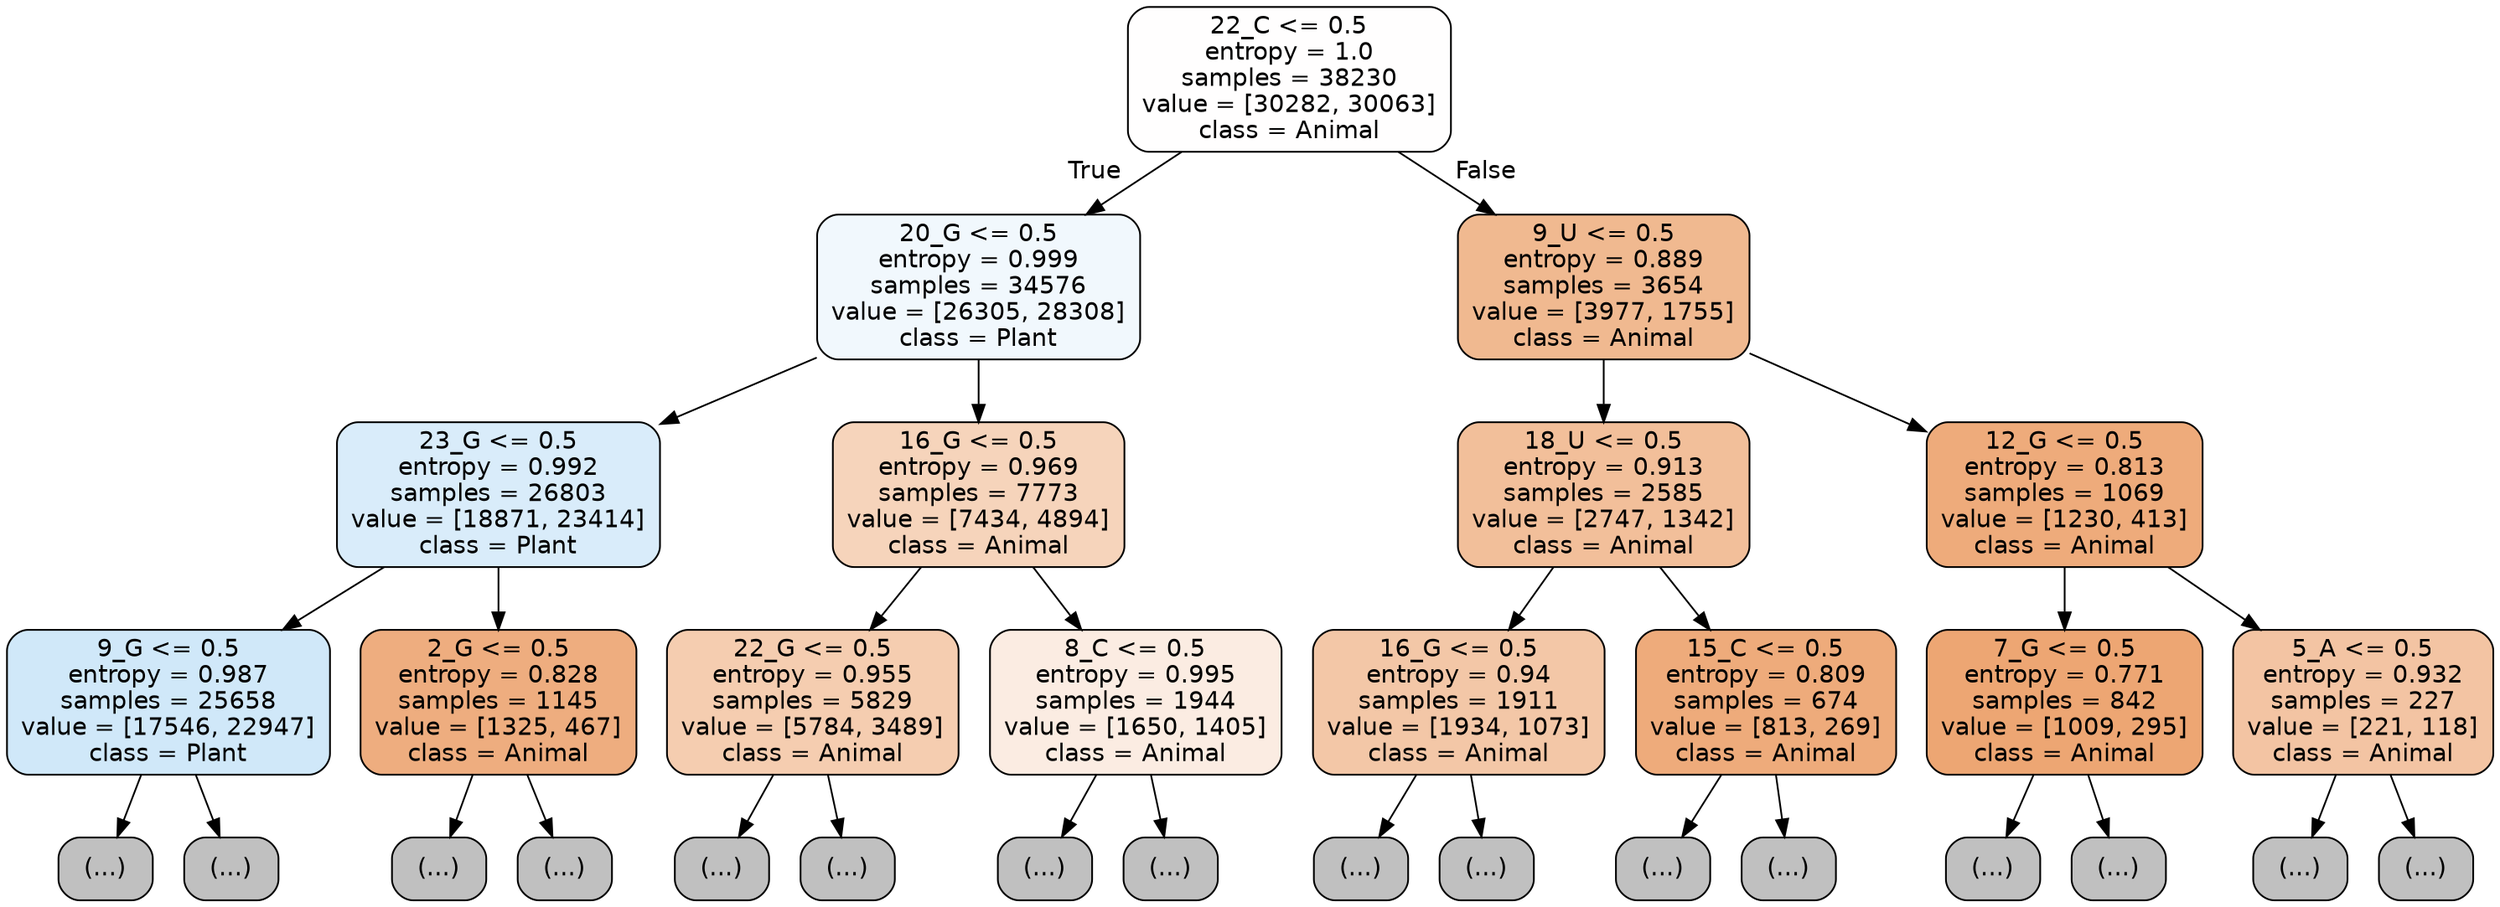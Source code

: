 digraph Tree {
node [shape=box, style="filled, rounded", color="black", fontname="helvetica"] ;
edge [fontname="helvetica"] ;
0 [label="22_C <= 0.5\nentropy = 1.0\nsamples = 38230\nvalue = [30282, 30063]\nclass = Animal", fillcolor="#fffefe"] ;
1 [label="20_G <= 0.5\nentropy = 0.999\nsamples = 34576\nvalue = [26305, 28308]\nclass = Plant", fillcolor="#f1f8fd"] ;
0 -> 1 [labeldistance=2.5, labelangle=45, headlabel="True"] ;
2 [label="23_G <= 0.5\nentropy = 0.992\nsamples = 26803\nvalue = [18871, 23414]\nclass = Plant", fillcolor="#d9ecfa"] ;
1 -> 2 ;
3 [label="9_G <= 0.5\nentropy = 0.987\nsamples = 25658\nvalue = [17546, 22947]\nclass = Plant", fillcolor="#d0e8f9"] ;
2 -> 3 ;
4 [label="(...)", fillcolor="#C0C0C0"] ;
3 -> 4 ;
8047 [label="(...)", fillcolor="#C0C0C0"] ;
3 -> 8047 ;
10972 [label="2_G <= 0.5\nentropy = 0.828\nsamples = 1145\nvalue = [1325, 467]\nclass = Animal", fillcolor="#eead7f"] ;
2 -> 10972 ;
10973 [label="(...)", fillcolor="#C0C0C0"] ;
10972 -> 10973 ;
11330 [label="(...)", fillcolor="#C0C0C0"] ;
10972 -> 11330 ;
11471 [label="16_G <= 0.5\nentropy = 0.969\nsamples = 7773\nvalue = [7434, 4894]\nclass = Animal", fillcolor="#f6d4bb"] ;
1 -> 11471 ;
11472 [label="22_G <= 0.5\nentropy = 0.955\nsamples = 5829\nvalue = [5784, 3489]\nclass = Animal", fillcolor="#f5cdb0"] ;
11471 -> 11472 ;
11473 [label="(...)", fillcolor="#C0C0C0"] ;
11472 -> 11473 ;
13824 [label="(...)", fillcolor="#C0C0C0"] ;
11472 -> 13824 ;
14173 [label="8_C <= 0.5\nentropy = 0.995\nsamples = 1944\nvalue = [1650, 1405]\nclass = Animal", fillcolor="#fbece2"] ;
11471 -> 14173 ;
14174 [label="(...)", fillcolor="#C0C0C0"] ;
14173 -> 14174 ;
14945 [label="(...)", fillcolor="#C0C0C0"] ;
14173 -> 14945 ;
15114 [label="9_U <= 0.5\nentropy = 0.889\nsamples = 3654\nvalue = [3977, 1755]\nclass = Animal", fillcolor="#f0b990"] ;
0 -> 15114 [labeldistance=2.5, labelangle=-45, headlabel="False"] ;
15115 [label="18_U <= 0.5\nentropy = 0.913\nsamples = 2585\nvalue = [2747, 1342]\nclass = Animal", fillcolor="#f2bf9a"] ;
15114 -> 15115 ;
15116 [label="16_G <= 0.5\nentropy = 0.94\nsamples = 1911\nvalue = [1934, 1073]\nclass = Animal", fillcolor="#f3c7a7"] ;
15115 -> 15116 ;
15117 [label="(...)", fillcolor="#C0C0C0"] ;
15116 -> 15117 ;
15854 [label="(...)", fillcolor="#C0C0C0"] ;
15116 -> 15854 ;
16107 [label="15_C <= 0.5\nentropy = 0.809\nsamples = 674\nvalue = [813, 269]\nclass = Animal", fillcolor="#eeab7b"] ;
15115 -> 16107 ;
16108 [label="(...)", fillcolor="#C0C0C0"] ;
16107 -> 16108 ;
16381 [label="(...)", fillcolor="#C0C0C0"] ;
16107 -> 16381 ;
16482 [label="12_G <= 0.5\nentropy = 0.813\nsamples = 1069\nvalue = [1230, 413]\nclass = Animal", fillcolor="#eeab7b"] ;
15114 -> 16482 ;
16483 [label="7_G <= 0.5\nentropy = 0.771\nsamples = 842\nvalue = [1009, 295]\nclass = Animal", fillcolor="#eda673"] ;
16482 -> 16483 ;
16484 [label="(...)", fillcolor="#C0C0C0"] ;
16483 -> 16484 ;
16777 [label="(...)", fillcolor="#C0C0C0"] ;
16483 -> 16777 ;
16864 [label="5_A <= 0.5\nentropy = 0.932\nsamples = 227\nvalue = [221, 118]\nclass = Animal", fillcolor="#f3c4a3"] ;
16482 -> 16864 ;
16865 [label="(...)", fillcolor="#C0C0C0"] ;
16864 -> 16865 ;
16974 [label="(...)", fillcolor="#C0C0C0"] ;
16864 -> 16974 ;
}